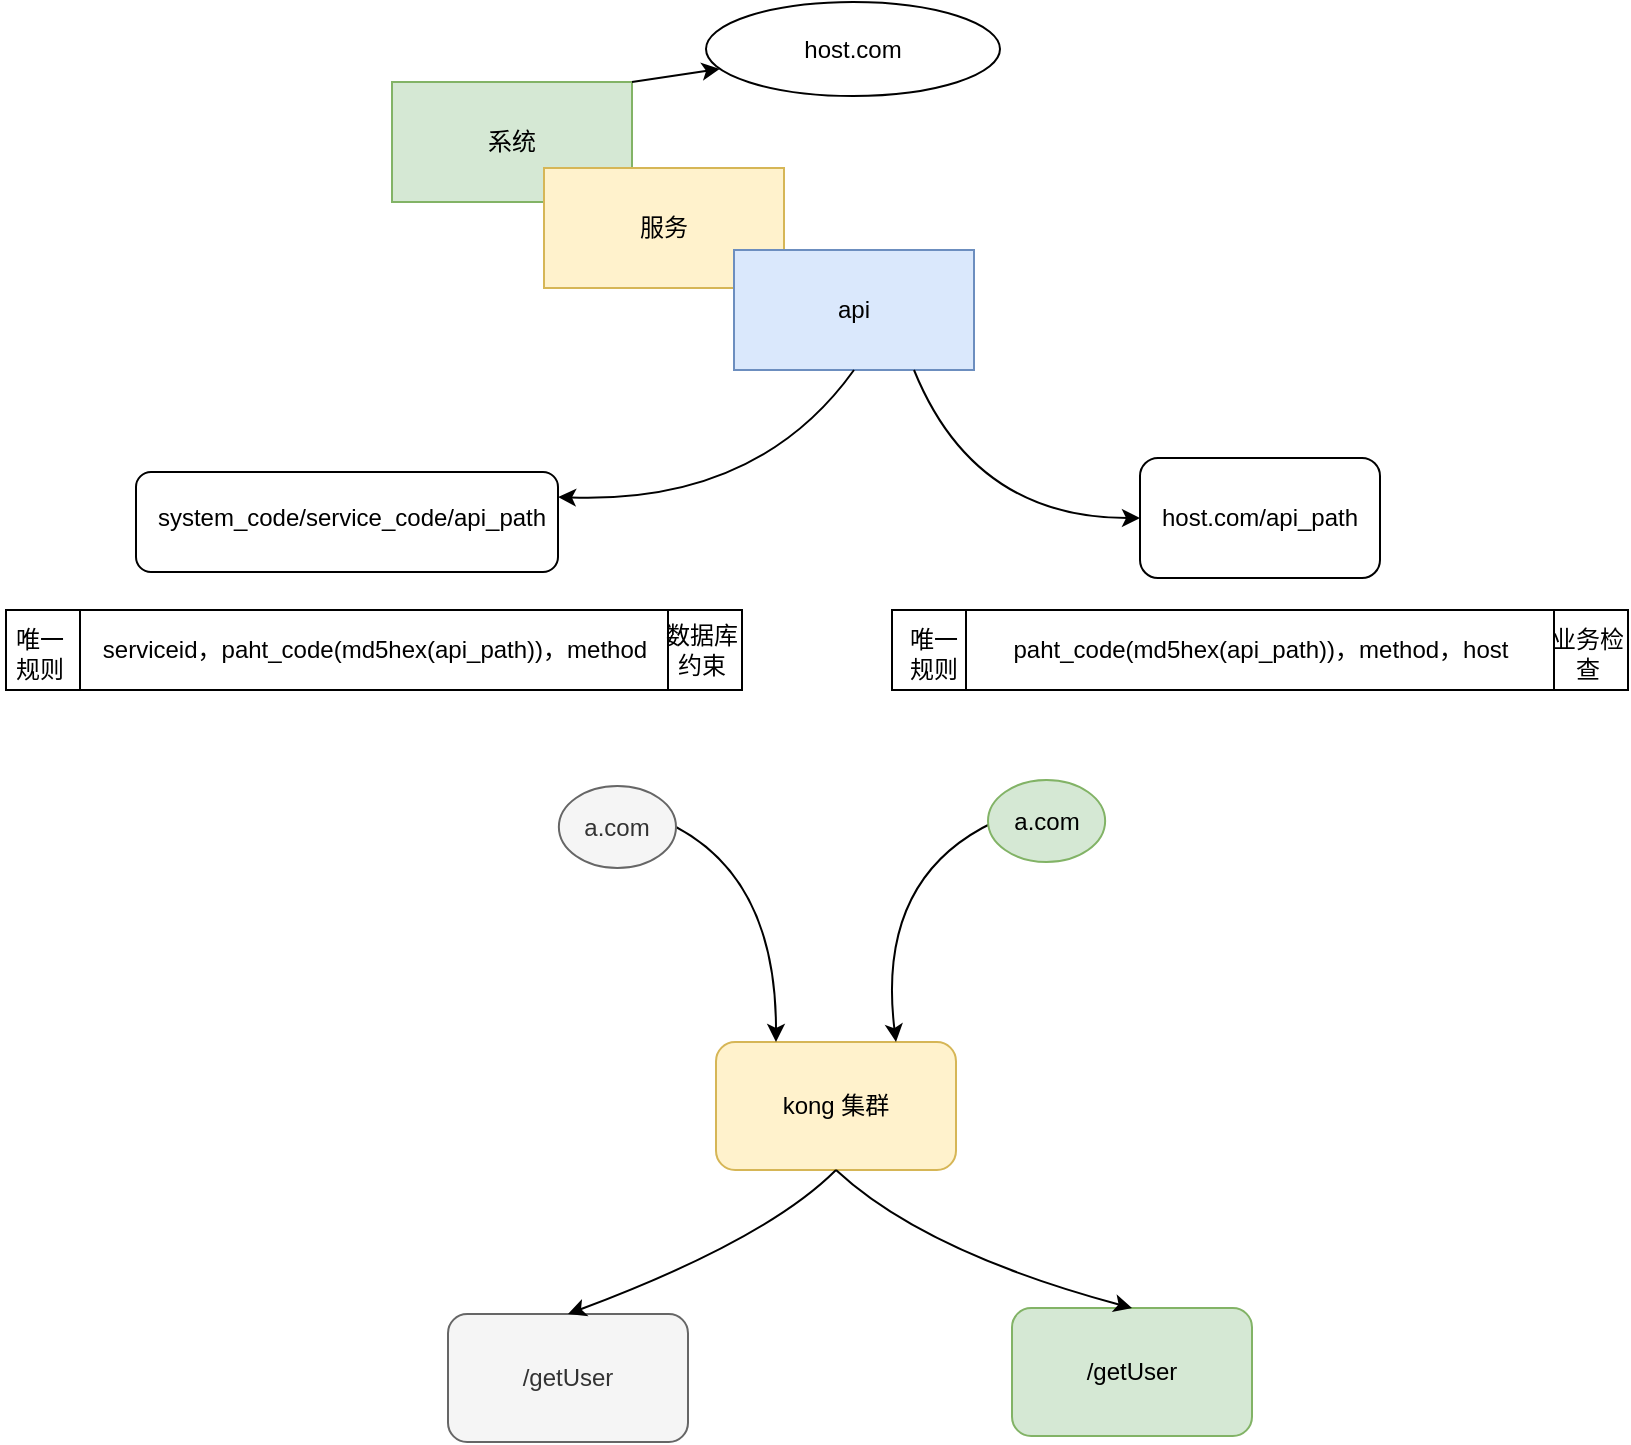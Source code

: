 <mxfile version="14.4.2" type="github">
  <diagram id="Ht1M8jgEwFfnCIfOTk4-" name="Page-1">
    <mxGraphModel dx="895" dy="587" grid="0" gridSize="10" guides="1" tooltips="1" connect="1" arrows="1" fold="1" page="1" pageScale="1" pageWidth="1169" pageHeight="827" background="none" math="0" shadow="0">
      <root>
        <mxCell id="0" />
        <mxCell id="1" parent="0" />
        <mxCell id="4KkCUPKQvdOGwLS9SBgL-11" value="" style="rounded=1;whiteSpace=wrap;html=1;fillColor=none;" vertex="1" parent="1">
          <mxGeometry x="91" y="305" width="211" height="50" as="geometry" />
        </mxCell>
        <mxCell id="4KkCUPKQvdOGwLS9SBgL-1" value="系统" style="rounded=0;whiteSpace=wrap;html=1;fillColor=#d5e8d4;strokeColor=#82b366;" vertex="1" parent="1">
          <mxGeometry x="219" y="110" width="120" height="60" as="geometry" />
        </mxCell>
        <mxCell id="4KkCUPKQvdOGwLS9SBgL-2" value="服务" style="rounded=0;whiteSpace=wrap;html=1;fillColor=#fff2cc;strokeColor=#d6b656;" vertex="1" parent="1">
          <mxGeometry x="295" y="153" width="120" height="60" as="geometry" />
        </mxCell>
        <mxCell id="4KkCUPKQvdOGwLS9SBgL-3" value="api" style="rounded=0;whiteSpace=wrap;html=1;fillColor=#dae8fc;strokeColor=#6c8ebf;" vertex="1" parent="1">
          <mxGeometry x="390" y="194" width="120" height="60" as="geometry" />
        </mxCell>
        <mxCell id="4KkCUPKQvdOGwLS9SBgL-6" value="" style="endArrow=classic;html=1;exitX=0.5;exitY=1;exitDx=0;exitDy=0;curved=1;entryX=1;entryY=0.25;entryDx=0;entryDy=0;" edge="1" parent="1" source="4KkCUPKQvdOGwLS9SBgL-3" target="4KkCUPKQvdOGwLS9SBgL-11">
          <mxGeometry width="50" height="50" relative="1" as="geometry">
            <mxPoint x="310" y="274" as="sourcePoint" />
            <mxPoint x="310" y="327" as="targetPoint" />
            <Array as="points">
              <mxPoint x="402" y="321" />
            </Array>
          </mxGeometry>
        </mxCell>
        <mxCell id="4KkCUPKQvdOGwLS9SBgL-7" value="system_code/service_code/api_path" style="text;html=1;strokeColor=none;fillColor=none;align=center;verticalAlign=middle;whiteSpace=wrap;rounded=0;" vertex="1" parent="1">
          <mxGeometry x="179" y="318" width="40" height="20" as="geometry" />
        </mxCell>
        <mxCell id="4KkCUPKQvdOGwLS9SBgL-13" value="serviceid，paht_code(md5hex(api_path))，method" style="shape=process;whiteSpace=wrap;html=1;backgroundOutline=1;fillColor=none;" vertex="1" parent="1">
          <mxGeometry x="26" y="374" width="368" height="40" as="geometry" />
        </mxCell>
        <mxCell id="4KkCUPKQvdOGwLS9SBgL-14" value="host.com/api_path" style="rounded=1;whiteSpace=wrap;html=1;fillColor=none;" vertex="1" parent="1">
          <mxGeometry x="593" y="298" width="120" height="60" as="geometry" />
        </mxCell>
        <mxCell id="4KkCUPKQvdOGwLS9SBgL-16" value="" style="endArrow=classic;html=1;exitX=0.75;exitY=1;exitDx=0;exitDy=0;entryX=0;entryY=0.5;entryDx=0;entryDy=0;curved=1;" edge="1" parent="1" source="4KkCUPKQvdOGwLS9SBgL-3" target="4KkCUPKQvdOGwLS9SBgL-14">
          <mxGeometry width="50" height="50" relative="1" as="geometry">
            <mxPoint x="356" y="340" as="sourcePoint" />
            <mxPoint x="406" y="290" as="targetPoint" />
            <Array as="points">
              <mxPoint x="510" y="328" />
            </Array>
          </mxGeometry>
        </mxCell>
        <mxCell id="4KkCUPKQvdOGwLS9SBgL-17" value="paht_code(md5hex(api_path))，method，host" style="shape=process;whiteSpace=wrap;html=1;backgroundOutline=1;fillColor=none;" vertex="1" parent="1">
          <mxGeometry x="469" y="374" width="368" height="40" as="geometry" />
        </mxCell>
        <mxCell id="4KkCUPKQvdOGwLS9SBgL-18" value="" style="endArrow=classic;html=1;exitX=1;exitY=0;exitDx=0;exitDy=0;" edge="1" parent="1" source="4KkCUPKQvdOGwLS9SBgL-1" target="4KkCUPKQvdOGwLS9SBgL-19">
          <mxGeometry width="50" height="50" relative="1" as="geometry">
            <mxPoint x="386" y="336" as="sourcePoint" />
            <mxPoint x="436" y="110" as="targetPoint" />
          </mxGeometry>
        </mxCell>
        <mxCell id="4KkCUPKQvdOGwLS9SBgL-19" value="host.com" style="ellipse;whiteSpace=wrap;html=1;" vertex="1" parent="1">
          <mxGeometry x="376" y="70" width="147" height="47" as="geometry" />
        </mxCell>
        <mxCell id="4KkCUPKQvdOGwLS9SBgL-25" value="唯一&lt;br&gt;规则" style="text;html=1;strokeColor=none;fillColor=none;align=center;verticalAlign=middle;whiteSpace=wrap;rounded=0;" vertex="1" parent="1">
          <mxGeometry x="23" y="386" width="40" height="20" as="geometry" />
        </mxCell>
        <mxCell id="4KkCUPKQvdOGwLS9SBgL-26" value="唯一&lt;br&gt;规则" style="text;html=1;strokeColor=none;fillColor=none;align=center;verticalAlign=middle;whiteSpace=wrap;rounded=0;" vertex="1" parent="1">
          <mxGeometry x="470" y="386" width="40" height="20" as="geometry" />
        </mxCell>
        <mxCell id="4KkCUPKQvdOGwLS9SBgL-28" value="数据库约束" style="text;html=1;strokeColor=none;fillColor=none;align=center;verticalAlign=middle;whiteSpace=wrap;rounded=0;" vertex="1" parent="1">
          <mxGeometry x="354" y="384" width="40" height="20" as="geometry" />
        </mxCell>
        <mxCell id="4KkCUPKQvdOGwLS9SBgL-29" value="业务检查" style="text;html=1;strokeColor=none;fillColor=none;align=center;verticalAlign=middle;whiteSpace=wrap;rounded=0;" vertex="1" parent="1">
          <mxGeometry x="797" y="386" width="40" height="20" as="geometry" />
        </mxCell>
        <mxCell id="4KkCUPKQvdOGwLS9SBgL-30" value="kong 集群" style="rounded=1;whiteSpace=wrap;html=1;fillColor=#fff2cc;strokeColor=#d6b656;" vertex="1" parent="1">
          <mxGeometry x="381" y="590" width="120" height="64" as="geometry" />
        </mxCell>
        <mxCell id="4KkCUPKQvdOGwLS9SBgL-33" value="/getUser" style="rounded=1;whiteSpace=wrap;html=1;fillColor=#f5f5f5;strokeColor=#666666;fontColor=#333333;" vertex="1" parent="1">
          <mxGeometry x="247" y="726" width="120" height="64" as="geometry" />
        </mxCell>
        <mxCell id="4KkCUPKQvdOGwLS9SBgL-34" value="/getUser" style="rounded=1;whiteSpace=wrap;html=1;fillColor=#d5e8d4;strokeColor=#82b366;" vertex="1" parent="1">
          <mxGeometry x="529" y="723" width="120" height="64" as="geometry" />
        </mxCell>
        <mxCell id="4KkCUPKQvdOGwLS9SBgL-36" value="" style="endArrow=classic;html=1;exitX=0.5;exitY=1;exitDx=0;exitDy=0;entryX=0.5;entryY=0;entryDx=0;entryDy=0;curved=1;" edge="1" parent="1" source="4KkCUPKQvdOGwLS9SBgL-30" target="4KkCUPKQvdOGwLS9SBgL-33">
          <mxGeometry width="50" height="50" relative="1" as="geometry">
            <mxPoint x="416" y="645" as="sourcePoint" />
            <mxPoint x="466" y="595" as="targetPoint" />
            <Array as="points">
              <mxPoint x="406" y="689" />
            </Array>
          </mxGeometry>
        </mxCell>
        <mxCell id="4KkCUPKQvdOGwLS9SBgL-37" value="" style="endArrow=classic;html=1;exitX=0.5;exitY=1;exitDx=0;exitDy=0;entryX=0.5;entryY=0;entryDx=0;entryDy=0;curved=1;" edge="1" parent="1" source="4KkCUPKQvdOGwLS9SBgL-30" target="4KkCUPKQvdOGwLS9SBgL-34">
          <mxGeometry width="50" height="50" relative="1" as="geometry">
            <mxPoint x="451" y="660" as="sourcePoint" />
            <mxPoint x="226" y="738" as="targetPoint" />
            <Array as="points">
              <mxPoint x="485" y="695" />
            </Array>
          </mxGeometry>
        </mxCell>
        <mxCell id="4KkCUPKQvdOGwLS9SBgL-39" style="orthogonalLoop=1;jettySize=auto;html=1;entryX=0.25;entryY=0;entryDx=0;entryDy=0;exitX=1;exitY=0.5;exitDx=0;exitDy=0;curved=1;" edge="1" parent="1" source="4KkCUPKQvdOGwLS9SBgL-38" target="4KkCUPKQvdOGwLS9SBgL-30">
          <mxGeometry relative="1" as="geometry">
            <Array as="points">
              <mxPoint x="411" y="509" />
            </Array>
          </mxGeometry>
        </mxCell>
        <mxCell id="4KkCUPKQvdOGwLS9SBgL-38" value="a.com" style="ellipse;whiteSpace=wrap;html=1;fillColor=#f5f5f5;strokeColor=#666666;fontColor=#333333;" vertex="1" parent="1">
          <mxGeometry x="302.43" y="462" width="58.57" height="41" as="geometry" />
        </mxCell>
        <mxCell id="4KkCUPKQvdOGwLS9SBgL-41" style="orthogonalLoop=1;jettySize=auto;html=1;entryX=0.75;entryY=0;entryDx=0;entryDy=0;curved=1;" edge="1" parent="1" target="4KkCUPKQvdOGwLS9SBgL-30">
          <mxGeometry relative="1" as="geometry">
            <mxPoint x="520" y="480" as="sourcePoint" />
            <Array as="points">
              <mxPoint x="461" y="508" />
            </Array>
          </mxGeometry>
        </mxCell>
        <mxCell id="4KkCUPKQvdOGwLS9SBgL-40" value="a.com" style="ellipse;whiteSpace=wrap;html=1;fillColor=#d5e8d4;strokeColor=#82b366;" vertex="1" parent="1">
          <mxGeometry x="517" y="459" width="58.57" height="41" as="geometry" />
        </mxCell>
      </root>
    </mxGraphModel>
  </diagram>
</mxfile>
